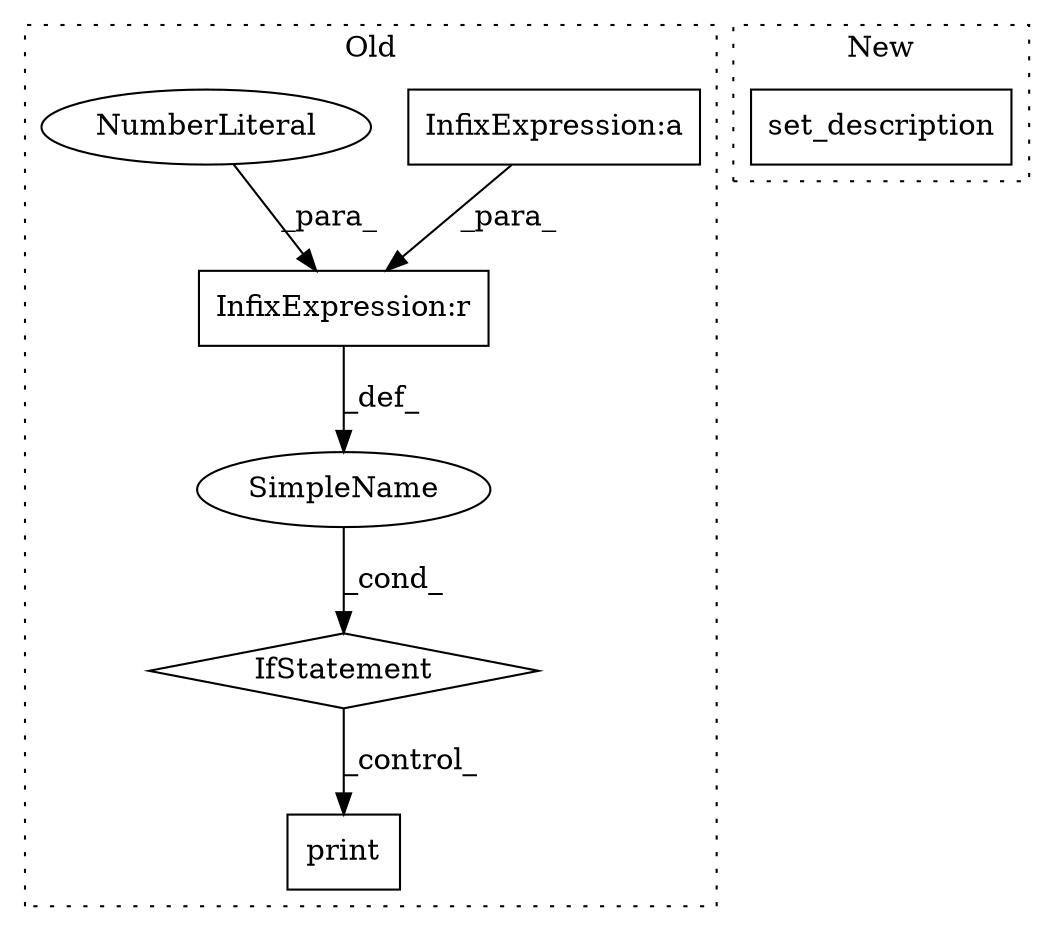 digraph G {
subgraph cluster0 {
1 [label="IfStatement" a="25" s="4445,4463" l="4,2" shape="diamond"];
3 [label="print" a="32" s="4475,4540" l="6,2" shape="box"];
4 [label="InfixExpression:a" a="27" s="4451" l="3" shape="box"];
5 [label="SimpleName" a="42" s="" l="" shape="ellipse"];
6 [label="InfixExpression:r" a="27" s="4458" l="4" shape="box"];
7 [label="NumberLiteral" a="34" s="4462" l="1" shape="ellipse"];
label = "Old";
style="dotted";
}
subgraph cluster1 {
2 [label="set_description" a="32" s="6013,6087" l="16,2" shape="box"];
label = "New";
style="dotted";
}
1 -> 3 [label="_control_"];
4 -> 6 [label="_para_"];
5 -> 1 [label="_cond_"];
6 -> 5 [label="_def_"];
7 -> 6 [label="_para_"];
}